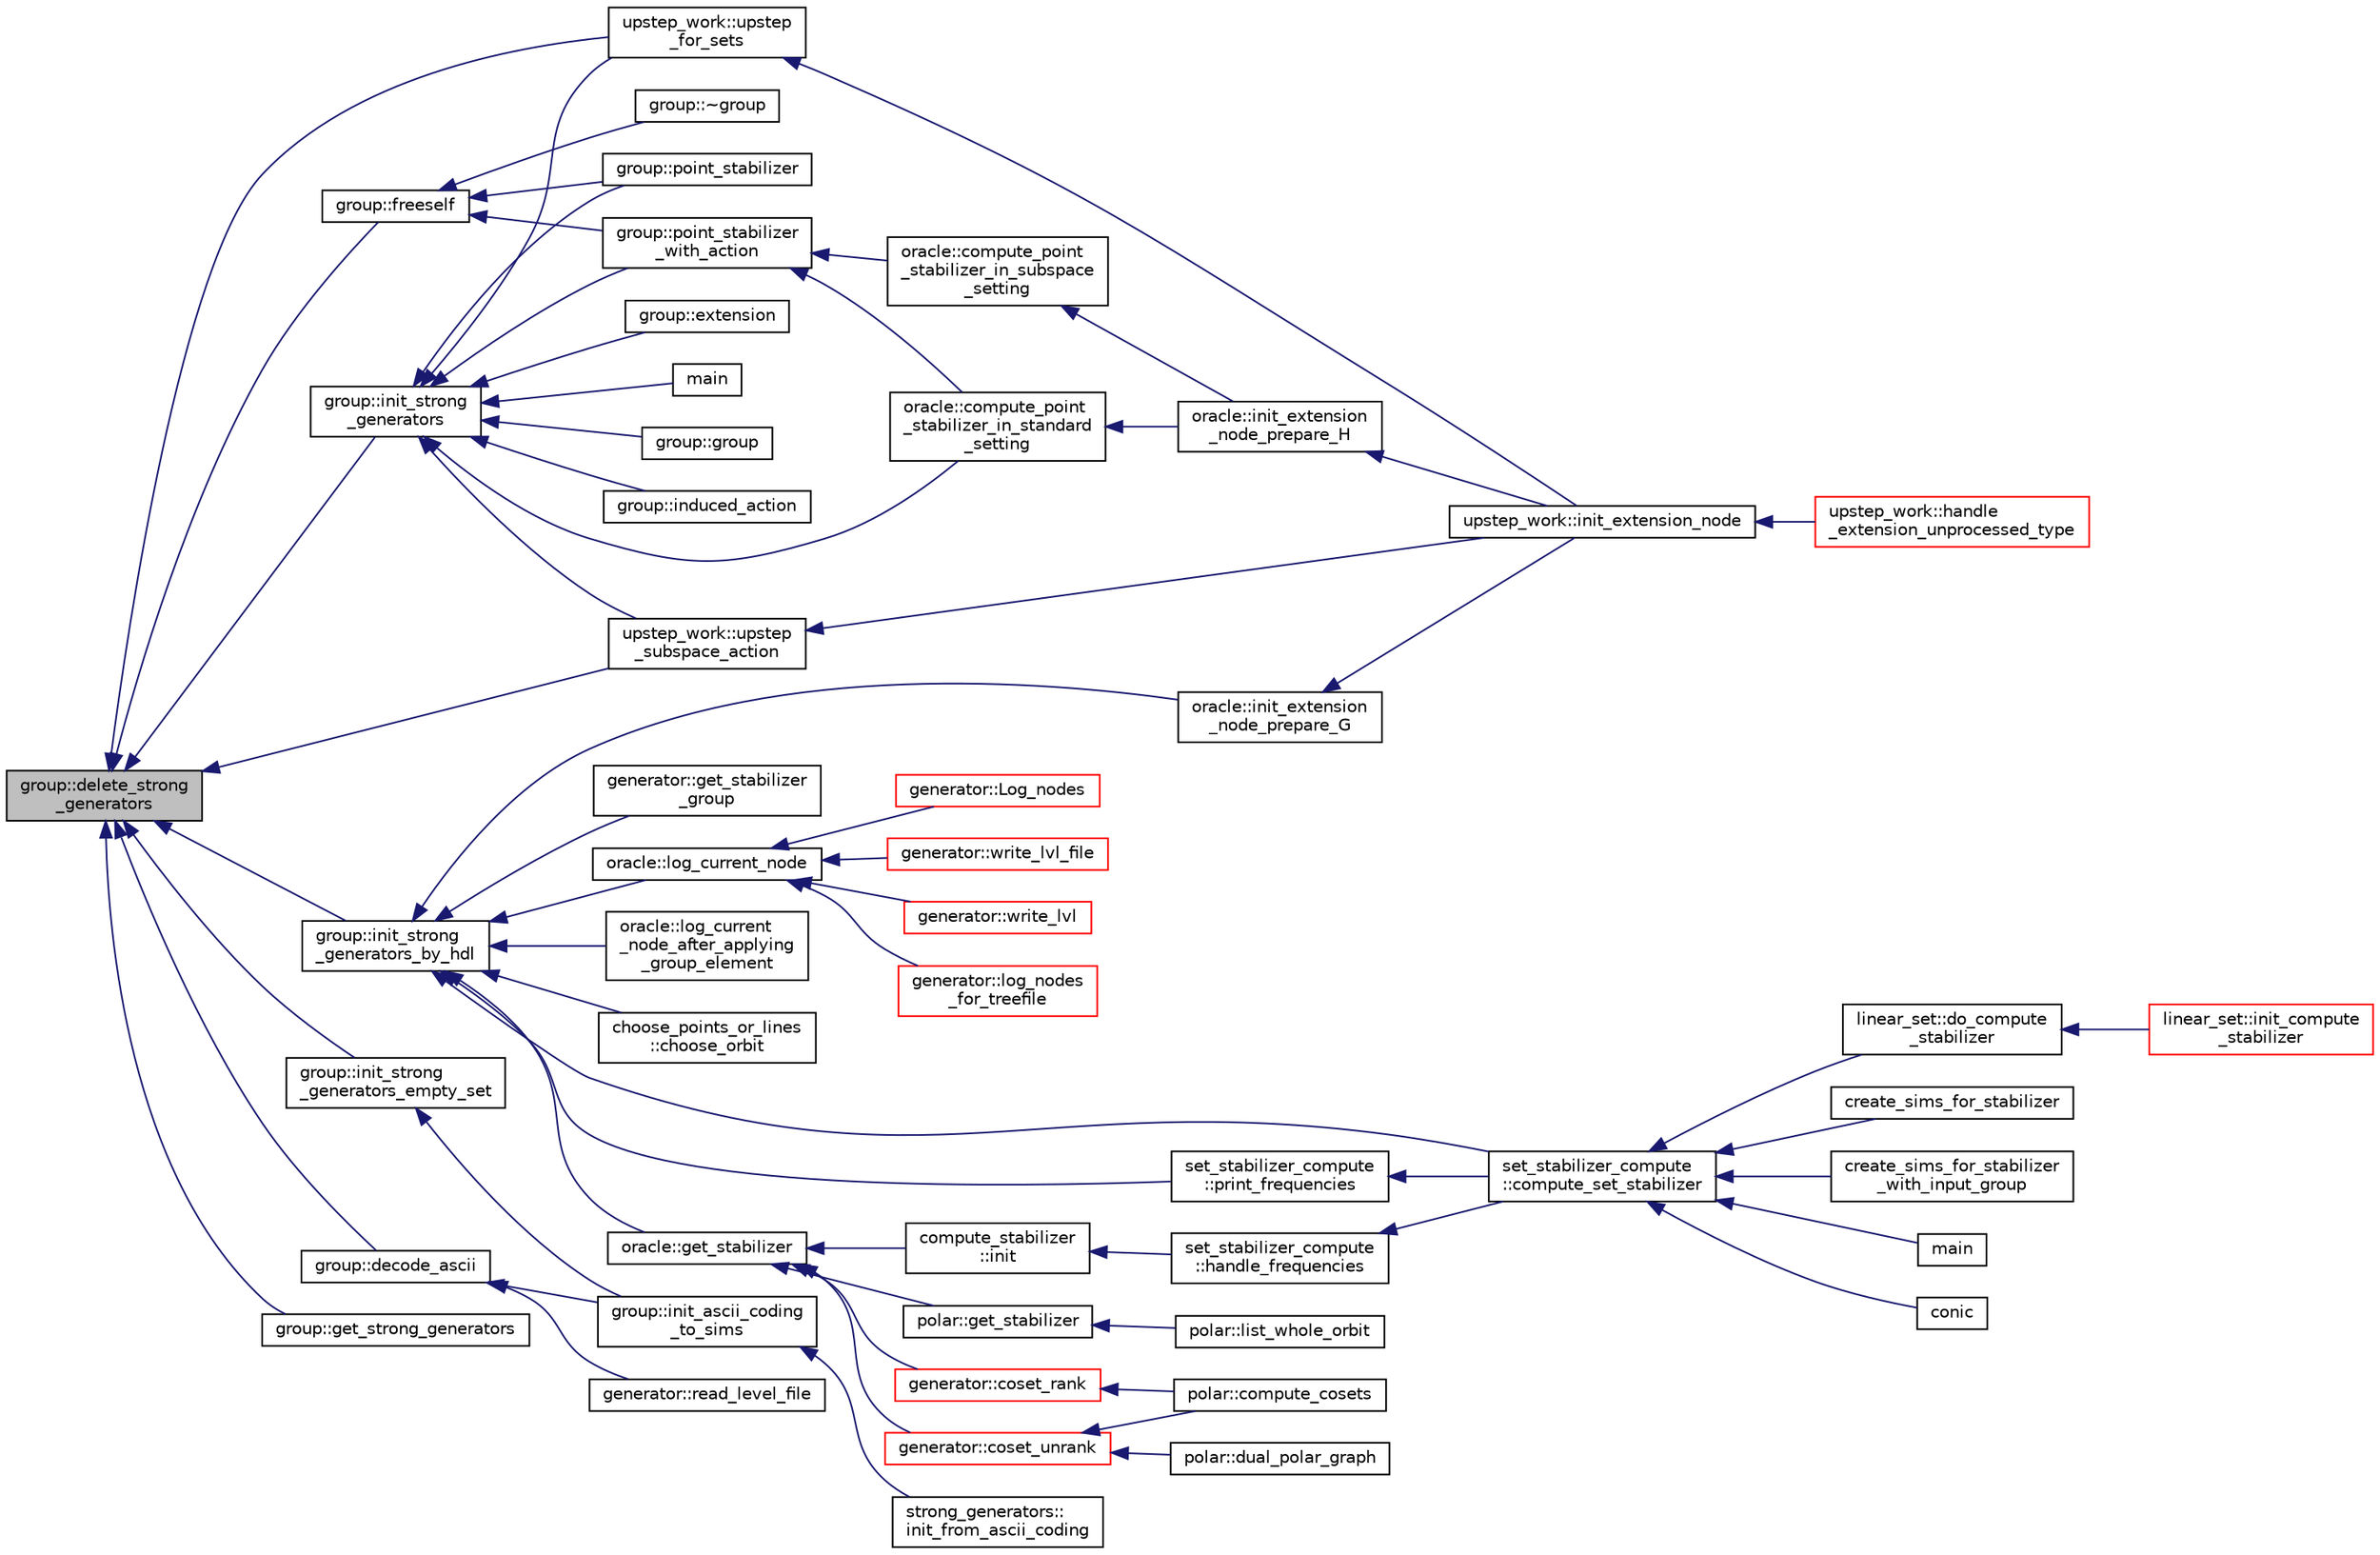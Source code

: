 digraph "group::delete_strong_generators"
{
  edge [fontname="Helvetica",fontsize="10",labelfontname="Helvetica",labelfontsize="10"];
  node [fontname="Helvetica",fontsize="10",shape=record];
  rankdir="LR";
  Node350 [label="group::delete_strong\l_generators",height=0.2,width=0.4,color="black", fillcolor="grey75", style="filled", fontcolor="black"];
  Node350 -> Node351 [dir="back",color="midnightblue",fontsize="10",style="solid",fontname="Helvetica"];
  Node351 [label="group::freeself",height=0.2,width=0.4,color="black", fillcolor="white", style="filled",URL="$d1/db7/classgroup.html#a43d679f29a588271c1eaeefe94bed282"];
  Node351 -> Node352 [dir="back",color="midnightblue",fontsize="10",style="solid",fontname="Helvetica"];
  Node352 [label="group::~group",height=0.2,width=0.4,color="black", fillcolor="white", style="filled",URL="$d1/db7/classgroup.html#a1004fae3de56db559882f3e77623f844"];
  Node351 -> Node353 [dir="back",color="midnightblue",fontsize="10",style="solid",fontname="Helvetica"];
  Node353 [label="group::point_stabilizer",height=0.2,width=0.4,color="black", fillcolor="white", style="filled",URL="$d1/db7/classgroup.html#a36f1034ef2d4a7d1e7a5aed426bd4d16"];
  Node351 -> Node354 [dir="back",color="midnightblue",fontsize="10",style="solid",fontname="Helvetica"];
  Node354 [label="group::point_stabilizer\l_with_action",height=0.2,width=0.4,color="black", fillcolor="white", style="filled",URL="$d1/db7/classgroup.html#a4bf09ea3350d11ee1e0757d0a02ac3cc"];
  Node354 -> Node355 [dir="back",color="midnightblue",fontsize="10",style="solid",fontname="Helvetica"];
  Node355 [label="oracle::compute_point\l_stabilizer_in_subspace\l_setting",height=0.2,width=0.4,color="black", fillcolor="white", style="filled",URL="$d7/da7/classoracle.html#ac88b56b30c84a4b5cd9b75869d468025"];
  Node355 -> Node356 [dir="back",color="midnightblue",fontsize="10",style="solid",fontname="Helvetica"];
  Node356 [label="oracle::init_extension\l_node_prepare_H",height=0.2,width=0.4,color="black", fillcolor="white", style="filled",URL="$d7/da7/classoracle.html#a6a121e9674bbd011685430a95dbc1b77"];
  Node356 -> Node357 [dir="back",color="midnightblue",fontsize="10",style="solid",fontname="Helvetica"];
  Node357 [label="upstep_work::init_extension_node",height=0.2,width=0.4,color="black", fillcolor="white", style="filled",URL="$d2/dd6/classupstep__work.html#ad74931a4c6dc97102d405a755433297d"];
  Node357 -> Node358 [dir="back",color="midnightblue",fontsize="10",style="solid",fontname="Helvetica"];
  Node358 [label="upstep_work::handle\l_extension_unprocessed_type",height=0.2,width=0.4,color="red", fillcolor="white", style="filled",URL="$d2/dd6/classupstep__work.html#a4687dfab87eb7d0646cb79008dd3d32d"];
  Node354 -> Node430 [dir="back",color="midnightblue",fontsize="10",style="solid",fontname="Helvetica"];
  Node430 [label="oracle::compute_point\l_stabilizer_in_standard\l_setting",height=0.2,width=0.4,color="black", fillcolor="white", style="filled",URL="$d7/da7/classoracle.html#afa7b2b71cd2ccbb807a740d6e1085982"];
  Node430 -> Node356 [dir="back",color="midnightblue",fontsize="10",style="solid",fontname="Helvetica"];
  Node350 -> Node431 [dir="back",color="midnightblue",fontsize="10",style="solid",fontname="Helvetica"];
  Node431 [label="group::init_strong\l_generators_empty_set",height=0.2,width=0.4,color="black", fillcolor="white", style="filled",URL="$d1/db7/classgroup.html#a2bce2962b39ee6eac224ed32a174607c"];
  Node431 -> Node432 [dir="back",color="midnightblue",fontsize="10",style="solid",fontname="Helvetica"];
  Node432 [label="group::init_ascii_coding\l_to_sims",height=0.2,width=0.4,color="black", fillcolor="white", style="filled",URL="$d1/db7/classgroup.html#ac868c381717192f1a8f0ece1158a3cb5"];
  Node432 -> Node433 [dir="back",color="midnightblue",fontsize="10",style="solid",fontname="Helvetica"];
  Node433 [label="strong_generators::\linit_from_ascii_coding",height=0.2,width=0.4,color="black", fillcolor="white", style="filled",URL="$dc/d09/classstrong__generators.html#affe2c3088c70cdb7b5b67b5d9a6b5375"];
  Node350 -> Node434 [dir="back",color="midnightblue",fontsize="10",style="solid",fontname="Helvetica"];
  Node434 [label="group::init_strong\l_generators",height=0.2,width=0.4,color="black", fillcolor="white", style="filled",URL="$d1/db7/classgroup.html#aca8ce81c001eb5871118ed21676f3519"];
  Node434 -> Node435 [dir="back",color="midnightblue",fontsize="10",style="solid",fontname="Helvetica"];
  Node435 [label="main",height=0.2,width=0.4,color="black", fillcolor="white", style="filled",URL="$d0/dfc/transpose_8_c.html#a217dbf8b442f20279ea00b898af96f52"];
  Node434 -> Node436 [dir="back",color="midnightblue",fontsize="10",style="solid",fontname="Helvetica"];
  Node436 [label="group::group",height=0.2,width=0.4,color="black", fillcolor="white", style="filled",URL="$d1/db7/classgroup.html#aab93320d8baed6178663d341d58994b0"];
  Node434 -> Node353 [dir="back",color="midnightblue",fontsize="10",style="solid",fontname="Helvetica"];
  Node434 -> Node354 [dir="back",color="midnightblue",fontsize="10",style="solid",fontname="Helvetica"];
  Node434 -> Node437 [dir="back",color="midnightblue",fontsize="10",style="solid",fontname="Helvetica"];
  Node437 [label="group::induced_action",height=0.2,width=0.4,color="black", fillcolor="white", style="filled",URL="$d1/db7/classgroup.html#af6664c64704eb397874f42ed1ac7fed1"];
  Node434 -> Node438 [dir="back",color="midnightblue",fontsize="10",style="solid",fontname="Helvetica"];
  Node438 [label="group::extension",height=0.2,width=0.4,color="black", fillcolor="white", style="filled",URL="$d1/db7/classgroup.html#a798cd01cad4d5616b67fa456b8b04008"];
  Node434 -> Node430 [dir="back",color="midnightblue",fontsize="10",style="solid",fontname="Helvetica"];
  Node434 -> Node439 [dir="back",color="midnightblue",fontsize="10",style="solid",fontname="Helvetica"];
  Node439 [label="upstep_work::upstep\l_for_sets",height=0.2,width=0.4,color="black", fillcolor="white", style="filled",URL="$d2/dd6/classupstep__work.html#acbfe3d5e23c38c3dc8f5908e0bc5bf1b"];
  Node439 -> Node357 [dir="back",color="midnightblue",fontsize="10",style="solid",fontname="Helvetica"];
  Node434 -> Node440 [dir="back",color="midnightblue",fontsize="10",style="solid",fontname="Helvetica"];
  Node440 [label="upstep_work::upstep\l_subspace_action",height=0.2,width=0.4,color="black", fillcolor="white", style="filled",URL="$d2/dd6/classupstep__work.html#afd45c862c93f460a2e523f074d024529"];
  Node440 -> Node357 [dir="back",color="midnightblue",fontsize="10",style="solid",fontname="Helvetica"];
  Node350 -> Node441 [dir="back",color="midnightblue",fontsize="10",style="solid",fontname="Helvetica"];
  Node441 [label="group::init_strong\l_generators_by_hdl",height=0.2,width=0.4,color="black", fillcolor="white", style="filled",URL="$d1/db7/classgroup.html#a65100d600cfb0955dae3582a2d6a2532"];
  Node441 -> Node363 [dir="back",color="midnightblue",fontsize="10",style="solid",fontname="Helvetica"];
  Node363 [label="set_stabilizer_compute\l::compute_set_stabilizer",height=0.2,width=0.4,color="black", fillcolor="white", style="filled",URL="$d8/dc6/classset__stabilizer__compute.html#ad4f92074322e98c7cd0ed5d4f8486b76"];
  Node363 -> Node364 [dir="back",color="midnightblue",fontsize="10",style="solid",fontname="Helvetica"];
  Node364 [label="main",height=0.2,width=0.4,color="black", fillcolor="white", style="filled",URL="$db/d67/test__hyperoval_8_c.html#a3c04138a5bfe5d72780bb7e82a18e627"];
  Node363 -> Node365 [dir="back",color="midnightblue",fontsize="10",style="solid",fontname="Helvetica"];
  Node365 [label="conic",height=0.2,width=0.4,color="black", fillcolor="white", style="filled",URL="$d4/de8/conic_8_c.html#a96def9474b981a9d5831a9b48d85d652"];
  Node363 -> Node366 [dir="back",color="midnightblue",fontsize="10",style="solid",fontname="Helvetica"];
  Node366 [label="linear_set::do_compute\l_stabilizer",height=0.2,width=0.4,color="black", fillcolor="white", style="filled",URL="$dd/d86/classlinear__set.html#ae8f58ded28fb5370f4459cca42b7463b"];
  Node366 -> Node367 [dir="back",color="midnightblue",fontsize="10",style="solid",fontname="Helvetica"];
  Node367 [label="linear_set::init_compute\l_stabilizer",height=0.2,width=0.4,color="red", fillcolor="white", style="filled",URL="$dd/d86/classlinear__set.html#a0cc3eaec1896fdc977b62e94623b055b"];
  Node363 -> Node369 [dir="back",color="midnightblue",fontsize="10",style="solid",fontname="Helvetica"];
  Node369 [label="create_sims_for_stabilizer",height=0.2,width=0.4,color="black", fillcolor="white", style="filled",URL="$d0/d76/tl__algebra__and__number__theory_8h.html#af2c67d225072549409be710ac3cd30f8"];
  Node363 -> Node370 [dir="back",color="midnightblue",fontsize="10",style="solid",fontname="Helvetica"];
  Node370 [label="create_sims_for_stabilizer\l_with_input_group",height=0.2,width=0.4,color="black", fillcolor="white", style="filled",URL="$d0/d76/tl__algebra__and__number__theory_8h.html#af5482567a8d6ba5c2fe593bf6f7f9a0f"];
  Node441 -> Node442 [dir="back",color="midnightblue",fontsize="10",style="solid",fontname="Helvetica"];
  Node442 [label="set_stabilizer_compute\l::print_frequencies",height=0.2,width=0.4,color="black", fillcolor="white", style="filled",URL="$d8/dc6/classset__stabilizer__compute.html#aaa16ded0007c24b61d16b8ba65c51283"];
  Node442 -> Node363 [dir="back",color="midnightblue",fontsize="10",style="solid",fontname="Helvetica"];
  Node441 -> Node443 [dir="back",color="midnightblue",fontsize="10",style="solid",fontname="Helvetica"];
  Node443 [label="generator::get_stabilizer\l_group",height=0.2,width=0.4,color="black", fillcolor="white", style="filled",URL="$d7/d73/classgenerator.html#a1a1ffde2c62084e556850b8142a9152c"];
  Node441 -> Node444 [dir="back",color="midnightblue",fontsize="10",style="solid",fontname="Helvetica"];
  Node444 [label="oracle::init_extension\l_node_prepare_G",height=0.2,width=0.4,color="black", fillcolor="white", style="filled",URL="$d7/da7/classoracle.html#afa9983d0c22028563d6a6b812c888b32"];
  Node444 -> Node357 [dir="back",color="midnightblue",fontsize="10",style="solid",fontname="Helvetica"];
  Node441 -> Node445 [dir="back",color="midnightblue",fontsize="10",style="solid",fontname="Helvetica"];
  Node445 [label="oracle::get_stabilizer",height=0.2,width=0.4,color="black", fillcolor="white", style="filled",URL="$d7/da7/classoracle.html#a66344906577c7688e2e5f3d0c5748d2c"];
  Node445 -> Node446 [dir="back",color="midnightblue",fontsize="10",style="solid",fontname="Helvetica"];
  Node446 [label="polar::get_stabilizer",height=0.2,width=0.4,color="black", fillcolor="white", style="filled",URL="$da/d1c/classpolar.html#a02d21f42aa46c13add56aa88fb33ed81"];
  Node446 -> Node447 [dir="back",color="midnightblue",fontsize="10",style="solid",fontname="Helvetica"];
  Node447 [label="polar::list_whole_orbit",height=0.2,width=0.4,color="black", fillcolor="white", style="filled",URL="$da/d1c/classpolar.html#a26f04b7c75e45604ab772931ed2916fd"];
  Node445 -> Node448 [dir="back",color="midnightblue",fontsize="10",style="solid",fontname="Helvetica"];
  Node448 [label="compute_stabilizer\l::init",height=0.2,width=0.4,color="black", fillcolor="white", style="filled",URL="$d8/d30/classcompute__stabilizer.html#a36a1729430f317a65559220a8206a7d7"];
  Node448 -> Node449 [dir="back",color="midnightblue",fontsize="10",style="solid",fontname="Helvetica"];
  Node449 [label="set_stabilizer_compute\l::handle_frequencies",height=0.2,width=0.4,color="black", fillcolor="white", style="filled",URL="$d8/dc6/classset__stabilizer__compute.html#a247c31bc3f19f22dadbfd7607cbaaa78"];
  Node449 -> Node363 [dir="back",color="midnightblue",fontsize="10",style="solid",fontname="Helvetica"];
  Node445 -> Node450 [dir="back",color="midnightblue",fontsize="10",style="solid",fontname="Helvetica"];
  Node450 [label="generator::coset_unrank",height=0.2,width=0.4,color="red", fillcolor="white", style="filled",URL="$d7/d73/classgenerator.html#a489f02ee804f130f666029a46020aaf6"];
  Node450 -> Node451 [dir="back",color="midnightblue",fontsize="10",style="solid",fontname="Helvetica"];
  Node451 [label="polar::compute_cosets",height=0.2,width=0.4,color="black", fillcolor="white", style="filled",URL="$da/d1c/classpolar.html#a1fae83636607982bad299fd84380fc40"];
  Node450 -> Node452 [dir="back",color="midnightblue",fontsize="10",style="solid",fontname="Helvetica"];
  Node452 [label="polar::dual_polar_graph",height=0.2,width=0.4,color="black", fillcolor="white", style="filled",URL="$da/d1c/classpolar.html#a6e5e2b0d9d3447cac72cb82ce3d2e9e5"];
  Node445 -> Node469 [dir="back",color="midnightblue",fontsize="10",style="solid",fontname="Helvetica"];
  Node469 [label="generator::coset_rank",height=0.2,width=0.4,color="red", fillcolor="white", style="filled",URL="$d7/d73/classgenerator.html#aee00240c0ae71885dd9d23b5423c56d9"];
  Node469 -> Node451 [dir="back",color="midnightblue",fontsize="10",style="solid",fontname="Helvetica"];
  Node441 -> Node472 [dir="back",color="midnightblue",fontsize="10",style="solid",fontname="Helvetica"];
  Node472 [label="oracle::log_current_node",height=0.2,width=0.4,color="black", fillcolor="white", style="filled",URL="$d7/da7/classoracle.html#a51f9cd387e52812e9a67f4d9cfcca603"];
  Node472 -> Node473 [dir="back",color="midnightblue",fontsize="10",style="solid",fontname="Helvetica"];
  Node473 [label="generator::write_lvl_file",height=0.2,width=0.4,color="red", fillcolor="white", style="filled",URL="$d7/d73/classgenerator.html#a3d343cf5a5831b03d1bda3d89b1dd935"];
  Node472 -> Node476 [dir="back",color="midnightblue",fontsize="10",style="solid",fontname="Helvetica"];
  Node476 [label="generator::write_lvl",height=0.2,width=0.4,color="red", fillcolor="white", style="filled",URL="$d7/d73/classgenerator.html#a4427cbf38ba677033cea15f1ca62cce0"];
  Node472 -> Node477 [dir="back",color="midnightblue",fontsize="10",style="solid",fontname="Helvetica"];
  Node477 [label="generator::log_nodes\l_for_treefile",height=0.2,width=0.4,color="red", fillcolor="white", style="filled",URL="$d7/d73/classgenerator.html#af759fd46cd675616d4816dddf6cdcab6"];
  Node472 -> Node480 [dir="back",color="midnightblue",fontsize="10",style="solid",fontname="Helvetica"];
  Node480 [label="generator::Log_nodes",height=0.2,width=0.4,color="red", fillcolor="white", style="filled",URL="$d7/d73/classgenerator.html#ae9af20d24cee32bf11fe6cb9f9d8cfdf"];
  Node441 -> Node481 [dir="back",color="midnightblue",fontsize="10",style="solid",fontname="Helvetica"];
  Node481 [label="oracle::log_current\l_node_after_applying\l_group_element",height=0.2,width=0.4,color="black", fillcolor="white", style="filled",URL="$d7/da7/classoracle.html#a83654fe90c42572ee993416b5d1c4cb5"];
  Node441 -> Node482 [dir="back",color="midnightblue",fontsize="10",style="solid",fontname="Helvetica"];
  Node482 [label="choose_points_or_lines\l::choose_orbit",height=0.2,width=0.4,color="black", fillcolor="white", style="filled",URL="$d6/d75/classchoose__points__or__lines.html#a17def7dc2b9407b483d887fb24fab74d"];
  Node350 -> Node483 [dir="back",color="midnightblue",fontsize="10",style="solid",fontname="Helvetica"];
  Node483 [label="group::decode_ascii",height=0.2,width=0.4,color="black", fillcolor="white", style="filled",URL="$d1/db7/classgroup.html#aaf998199131855804b53c8fc917a187f"];
  Node483 -> Node432 [dir="back",color="midnightblue",fontsize="10",style="solid",fontname="Helvetica"];
  Node483 -> Node484 [dir="back",color="midnightblue",fontsize="10",style="solid",fontname="Helvetica"];
  Node484 [label="generator::read_level_file",height=0.2,width=0.4,color="black", fillcolor="white", style="filled",URL="$d7/d73/classgenerator.html#a2f706a252cb52357a8c214972a50c994"];
  Node350 -> Node485 [dir="back",color="midnightblue",fontsize="10",style="solid",fontname="Helvetica"];
  Node485 [label="group::get_strong_generators",height=0.2,width=0.4,color="black", fillcolor="white", style="filled",URL="$d1/db7/classgroup.html#ad1c87ec4beae45f2acdcf57b754d5617"];
  Node350 -> Node439 [dir="back",color="midnightblue",fontsize="10",style="solid",fontname="Helvetica"];
  Node350 -> Node440 [dir="back",color="midnightblue",fontsize="10",style="solid",fontname="Helvetica"];
}
